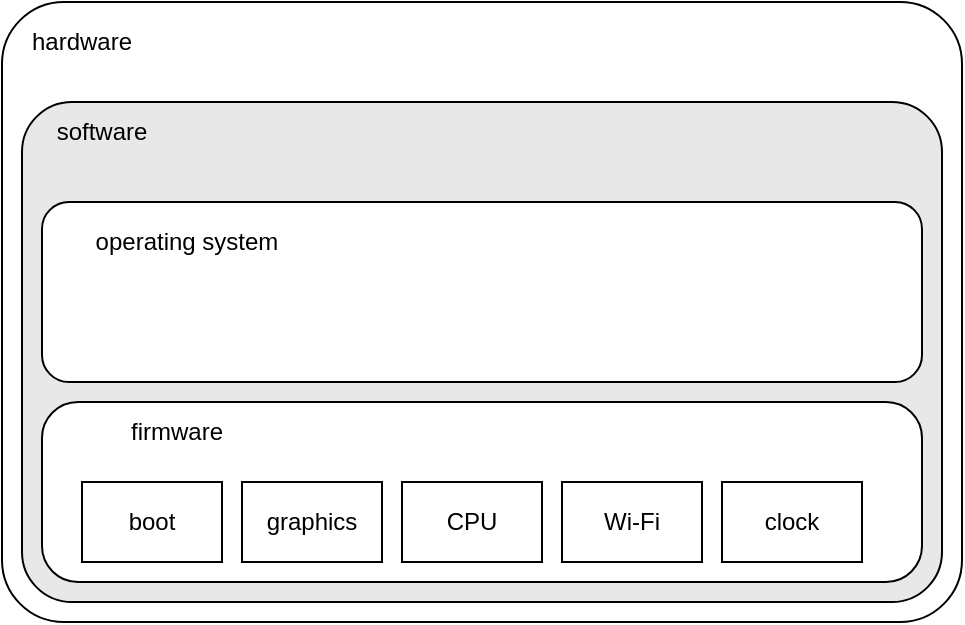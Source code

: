 <mxfile version="21.1.5" type="device">
  <diagram id="aZzCiTEgSDXypdaJf5oC" name="Page-1">
    <mxGraphModel dx="3604" dy="855" grid="1" gridSize="10" guides="1" tooltips="1" connect="1" arrows="1" fold="1" page="1" pageScale="1" pageWidth="827" pageHeight="1169" math="0" shadow="0">
      <root>
        <mxCell id="0" />
        <mxCell id="1" parent="0" />
        <mxCell id="qcJDbEwE1XpdXQrslt51-1" value="" style="rounded=1;whiteSpace=wrap;html=1;arcSize=10;imageHeight=24;" parent="1" vertex="1">
          <mxGeometry x="-2460" y="550" width="480" height="310" as="geometry" />
        </mxCell>
        <mxCell id="qcJDbEwE1XpdXQrslt51-2" value="" style="rounded=1;whiteSpace=wrap;html=1;arcSize=10;fillColor=#E8E8E8;" parent="1" vertex="1">
          <mxGeometry x="-2450" y="600" width="460" height="250" as="geometry" />
        </mxCell>
        <mxCell id="qcJDbEwE1XpdXQrslt51-55" value="" style="rounded=1;whiteSpace=wrap;html=1;arcSize=15;" parent="1" vertex="1">
          <mxGeometry x="-2440" y="650" width="440" height="90" as="geometry" />
        </mxCell>
        <mxCell id="qcJDbEwE1XpdXQrslt51-26" value="" style="rounded=1;whiteSpace=wrap;html=1;arcSize=20;imageHeight=24;" parent="1" vertex="1">
          <mxGeometry x="-2440" y="750" width="440" height="90" as="geometry" />
        </mxCell>
        <mxCell id="qcJDbEwE1XpdXQrslt51-24" value="software" style="text;html=1;strokeColor=none;fillColor=none;align=center;verticalAlign=middle;whiteSpace=wrap;rounded=0;" parent="1" vertex="1">
          <mxGeometry x="-2440" y="600" width="60" height="30" as="geometry" />
        </mxCell>
        <mxCell id="qcJDbEwE1XpdXQrslt51-25" value="hardware" style="text;html=1;strokeColor=none;fillColor=none;align=center;verticalAlign=middle;whiteSpace=wrap;rounded=0;" parent="1" vertex="1">
          <mxGeometry x="-2450" y="555" width="60" height="30" as="geometry" />
        </mxCell>
        <mxCell id="qcJDbEwE1XpdXQrslt51-48" value="boot" style="rounded=0;whiteSpace=wrap;html=1;" parent="1" vertex="1">
          <mxGeometry x="-2420" y="790" width="70" height="40" as="geometry" />
        </mxCell>
        <mxCell id="qcJDbEwE1XpdXQrslt51-49" value="graphics" style="rounded=0;whiteSpace=wrap;html=1;" parent="1" vertex="1">
          <mxGeometry x="-2340" y="790" width="70" height="40" as="geometry" />
        </mxCell>
        <mxCell id="qcJDbEwE1XpdXQrslt51-50" value="CPU" style="rounded=0;whiteSpace=wrap;html=1;" parent="1" vertex="1">
          <mxGeometry x="-2260" y="790" width="70" height="40" as="geometry" />
        </mxCell>
        <mxCell id="qcJDbEwE1XpdXQrslt51-51" value="Wi-Fi" style="rounded=0;whiteSpace=wrap;html=1;" parent="1" vertex="1">
          <mxGeometry x="-2180" y="790" width="70" height="40" as="geometry" />
        </mxCell>
        <mxCell id="qcJDbEwE1XpdXQrslt51-52" value="clock" style="rounded=0;whiteSpace=wrap;html=1;" parent="1" vertex="1">
          <mxGeometry x="-2100" y="790" width="70" height="40" as="geometry" />
        </mxCell>
        <mxCell id="qcJDbEwE1XpdXQrslt51-54" value="firmware" style="text;html=1;strokeColor=none;fillColor=none;align=center;verticalAlign=middle;whiteSpace=wrap;rounded=0;" parent="1" vertex="1">
          <mxGeometry x="-2415" y="750" width="85" height="30" as="geometry" />
        </mxCell>
        <mxCell id="qcJDbEwE1XpdXQrslt51-57" value="operating system" style="text;html=1;strokeColor=none;fillColor=none;align=center;verticalAlign=middle;whiteSpace=wrap;rounded=0;" parent="1" vertex="1">
          <mxGeometry x="-2415" y="670" width="95" as="geometry" />
        </mxCell>
      </root>
    </mxGraphModel>
  </diagram>
</mxfile>
